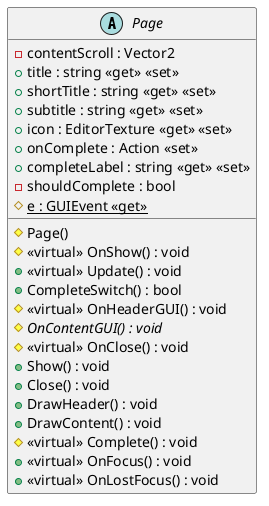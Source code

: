 @startuml
abstract class Page {
    # Page()
    - contentScroll : Vector2
    + title : string <<get>> <<set>>
    + shortTitle : string <<get>> <<set>>
    + subtitle : string <<get>> <<set>>
    + icon : EditorTexture <<get>> <<set>>
    + onComplete : Action <<set>>
    + completeLabel : string <<get>> <<set>>
    - shouldComplete : bool
    # <<virtual>> OnShow() : void
    + <<virtual>> Update() : void
    + CompleteSwitch() : bool
    # <<virtual>> OnHeaderGUI() : void
    # {abstract} OnContentGUI() : void
    # <<virtual>> OnClose() : void
    + Show() : void
    + Close() : void
    + DrawHeader() : void
    + DrawContent() : void
    # <<virtual>> Complete() : void
    + <<virtual>> OnFocus() : void
    + <<virtual>> OnLostFocus() : void
    # {static} e : GUIEvent <<get>>
}
@enduml
